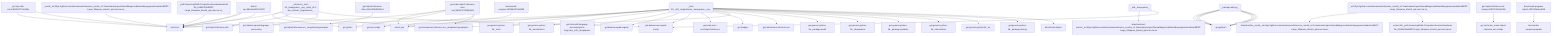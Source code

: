 graph TD
    app-mlperf-inference,d775cac873ee4231_(_reference,_bert-99,_deepsparse,_cpu,_valid,_r5.0-dev_default,_singlestream_) --> detect,os
    get-sys-utils-cm,bc90993277e84b8e --> detect,os
    app-mlperf-inference,d775cac873ee4231_(_reference,_bert-99,_deepsparse,_cpu,_valid,_r5.0-dev_default,_singlestream_) --> get,python
    app-mlperf-inference,d775cac873ee4231_(_reference,_bert-99,_deepsparse,_cpu,_valid,_r5.0-dev_default,_singlestream_) --> get,mlcommons,inference,src,_deeplearningexamples
    get-mlperf-inference-utils,e341e5f86d8342e5 --> get,mlperf,inference,src,_deeplearningexamples
    app-mlperf-inference,d775cac873ee4231_(_reference,_bert-99,_deepsparse,_cpu,_valid,_r5.0-dev_default,_singlestream_) --> get,mlperf,inference,utils
    app-mlperf-inference,d775cac873ee4231_(_reference,_bert-99,_deepsparse,_cpu,_valid,_r5.0-dev_default,_singlestream_) --> get,dataset,squad,language-processing
    app-mlperf-inference,d775cac873ee4231_(_reference,_bert-99,_deepsparse,_cpu,_valid,_r5.0-dev_default,_singlestream_) --> get,dataset-aux,squad-vocab
    app-mlperf-inference-mlcommons-python,ff149e9781fc4b65_(_bert-99,_int8,_singlestream,_deepsparse,_cpu_) --> detect,os
    detect-cpu,586c8a43320142f7 --> detect,os
    app-mlperf-inference-mlcommons-python,ff149e9781fc4b65_(_bert-99,_int8,_singlestream,_deepsparse,_cpu_) --> detect,cpu
    get-sys-utils-cm,bc90993277e84b8e --> detect,os
    app-mlperf-inference-mlcommons-python,ff149e9781fc4b65_(_bert-99,_int8,_singlestream,_deepsparse,_cpu_) --> get,python
    get-generic-python-lib,94b62a682bc44791_(_torch_) --> get,python3
    app-mlperf-inference-mlcommons-python,ff149e9781fc4b65_(_bert-99,_int8,_singlestream,_deepsparse,_cpu_) --> get,generic-python-lib,_torch
    get-generic-python-lib,94b62a682bc44791_(_transformers_) --> get,python3
    app-mlperf-inference-mlcommons-python,ff149e9781fc4b65_(_bert-99,_int8,_singlestream,_deepsparse,_cpu_) --> get,generic-python-lib,_transformers
    download-file,9cdc8dc41aae437e_(_cmutil,_url.https://github.com/mlcommons/inference_results_v2.1/raw/master/open/NeuralMagic/code/bert/deepsparse/models/oBERT-Large_95sparse_block4_qat.onnx.tar.xz_) --> detect,os
    download-and-extract,c67e81a4ce2649f5_(_url.https://github.com/mlcommons/inference_results_v2.1/raw/master/open/NeuralMagic/code/bert/deepsparse/models/oBERT-Large_95sparse_block4_qat.onnx.tar.xz_) --> download,file,_cmutil,_url.https://github.com/mlcommons/inference_results_v2.1/raw/master/open/NeuralMagic/code/bert/deepsparse/models/oBERT-Large_95sparse_block4_qat.onnx.tar.xz
    extract-file,3f0b76219d004817_(_path./home/sujith/MLC/repos/local/cache/download-file_b18987bf/oBERT-Large_95sparse_block4_qat.onnx.tar.xz_) --> detect,os
    download-and-extract,c67e81a4ce2649f5_(_url.https://github.com/mlcommons/inference_results_v2.1/raw/master/open/NeuralMagic/code/bert/deepsparse/models/oBERT-Large_95sparse_block4_qat.onnx.tar.xz_) --> extract,file,_path./home/sujith/MLC/repos/local/cache/download-file_b18987bf/oBERT-Large_95sparse_block4_qat.onnx.tar.xz
    get-ml-model-bert-large-squad,5e865dbdc65949d2_(_int8,_deepsparse_) --> download-and-extract,_url.https://github.com/mlcommons/inference_results_v2.1/raw/master/open/NeuralMagic/code/bert/deepsparse/models/oBERT-Large_95sparse_block4_qat.onnx.tar.xz
    get-ml-model-bert-large-squad,5e865dbdc65949d2_(_int8,_deepsparse_) --> get,dataset-aux,squad-vocab
    app-mlperf-inference-mlcommons-python,ff149e9781fc4b65_(_bert-99,_int8,_singlestream,_deepsparse,_cpu_) --> get,ml-model,language-processing,bert-large,raw,_int8,_deepsparse
    app-mlperf-inference-mlcommons-python,ff149e9781fc4b65_(_bert-99,_int8,_singlestream,_deepsparse,_cpu_) --> get,dataset,squad,original
    app-mlperf-inference-mlcommons-python,ff149e9781fc4b65_(_bert-99,_int8,_singlestream,_deepsparse,_cpu_) --> get,dataset-aux,squad-vocab
    generate-mlperf-inference-user-conf,3af4475745964b93 --> detect,os
    detect-cpu,586c8a43320142f7 --> detect,os
    generate-mlperf-inference-user-conf,3af4475745964b93 --> detect,cpu
    generate-mlperf-inference-user-conf,3af4475745964b93 --> get,python
    generate-mlperf-inference-user-conf,3af4475745964b93 --> get,mlcommons,inference,src,_deeplearningexamples
    get-mlperf-inference-sut-configs,c2fbf72009e2445b --> get,cache,dir,_name.mlperf-inference-sut-configs
    generate-mlperf-inference-user-conf,3af4475745964b93 --> get,sut,configs
    app-mlperf-inference-mlcommons-python,ff149e9781fc4b65_(_bert-99,_int8,_singlestream,_deepsparse,_cpu_) --> generate,user-conf,mlperf,inference
    app-mlperf-inference-mlcommons-python,ff149e9781fc4b65_(_bert-99,_int8,_singlestream,_deepsparse,_cpu_) --> get,loadgen
    app-mlperf-inference-mlcommons-python,ff149e9781fc4b65_(_bert-99,_int8,_singlestream,_deepsparse,_cpu_) --> get,mlcommons,inference,src,_deeplearningexamples
    app-mlperf-inference-mlcommons-python,ff149e9781fc4b65_(_bert-99,_int8,_singlestream,_deepsparse,_cpu_) --> get,mlcommons,inference,src
    get-generic-python-lib,94b62a682bc44791_(_package.psutil_) --> get,python3
    app-mlperf-inference-mlcommons-python,ff149e9781fc4b65_(_bert-99,_int8,_singlestream,_deepsparse,_cpu_) --> get,generic-python-lib,_package.psutil
    get-generic-python-lib,94b62a682bc44791_(_deepsparse_) --> get,python3
    app-mlperf-inference-mlcommons-python,ff149e9781fc4b65_(_bert-99,_int8,_singlestream,_deepsparse,_cpu_) --> get,generic-python-lib,_deepsparse
    get-generic-python-lib,94b62a682bc44791_(_package.pydantic_) --> get,python3
    app-mlperf-inference-mlcommons-python,ff149e9781fc4b65_(_bert-99,_int8,_singlestream,_deepsparse,_cpu_) --> get,generic-python-lib,_package.pydantic
    get-generic-python-lib,94b62a682bc44791_(_tokenization_) --> get,python3
    app-mlperf-inference-mlcommons-python,ff149e9781fc4b65_(_bert-99,_int8,_singlestream,_deepsparse,_cpu_) --> get,generic-python-lib,_tokenization
    get-generic-python-lib,94b62a682bc44791_(_six_) --> get,python3
    app-mlperf-inference-mlcommons-python,ff149e9781fc4b65_(_bert-99,_int8,_singlestream,_deepsparse,_cpu_) --> get,generic-python-lib,_six
    get-generic-python-lib,94b62a682bc44791_(_package.absl-py_) --> get,python3
    app-mlperf-inference-mlcommons-python,ff149e9781fc4b65_(_bert-99,_int8,_singlestream,_deepsparse,_cpu_) --> get,generic-python-lib,_package.absl-py
    detect-cpu,586c8a43320142f7 --> detect,os
    benchmark-program,19f369ef47084895 --> detect,cpu
    benchmark-program-mlperf,cfff0132a8aa4018 --> benchmark-program,program
    app-mlperf-inference-mlcommons-python,ff149e9781fc4b65_(_bert-99,_int8,_singlestream,_deepsparse,_cpu_) --> benchmark-mlperf